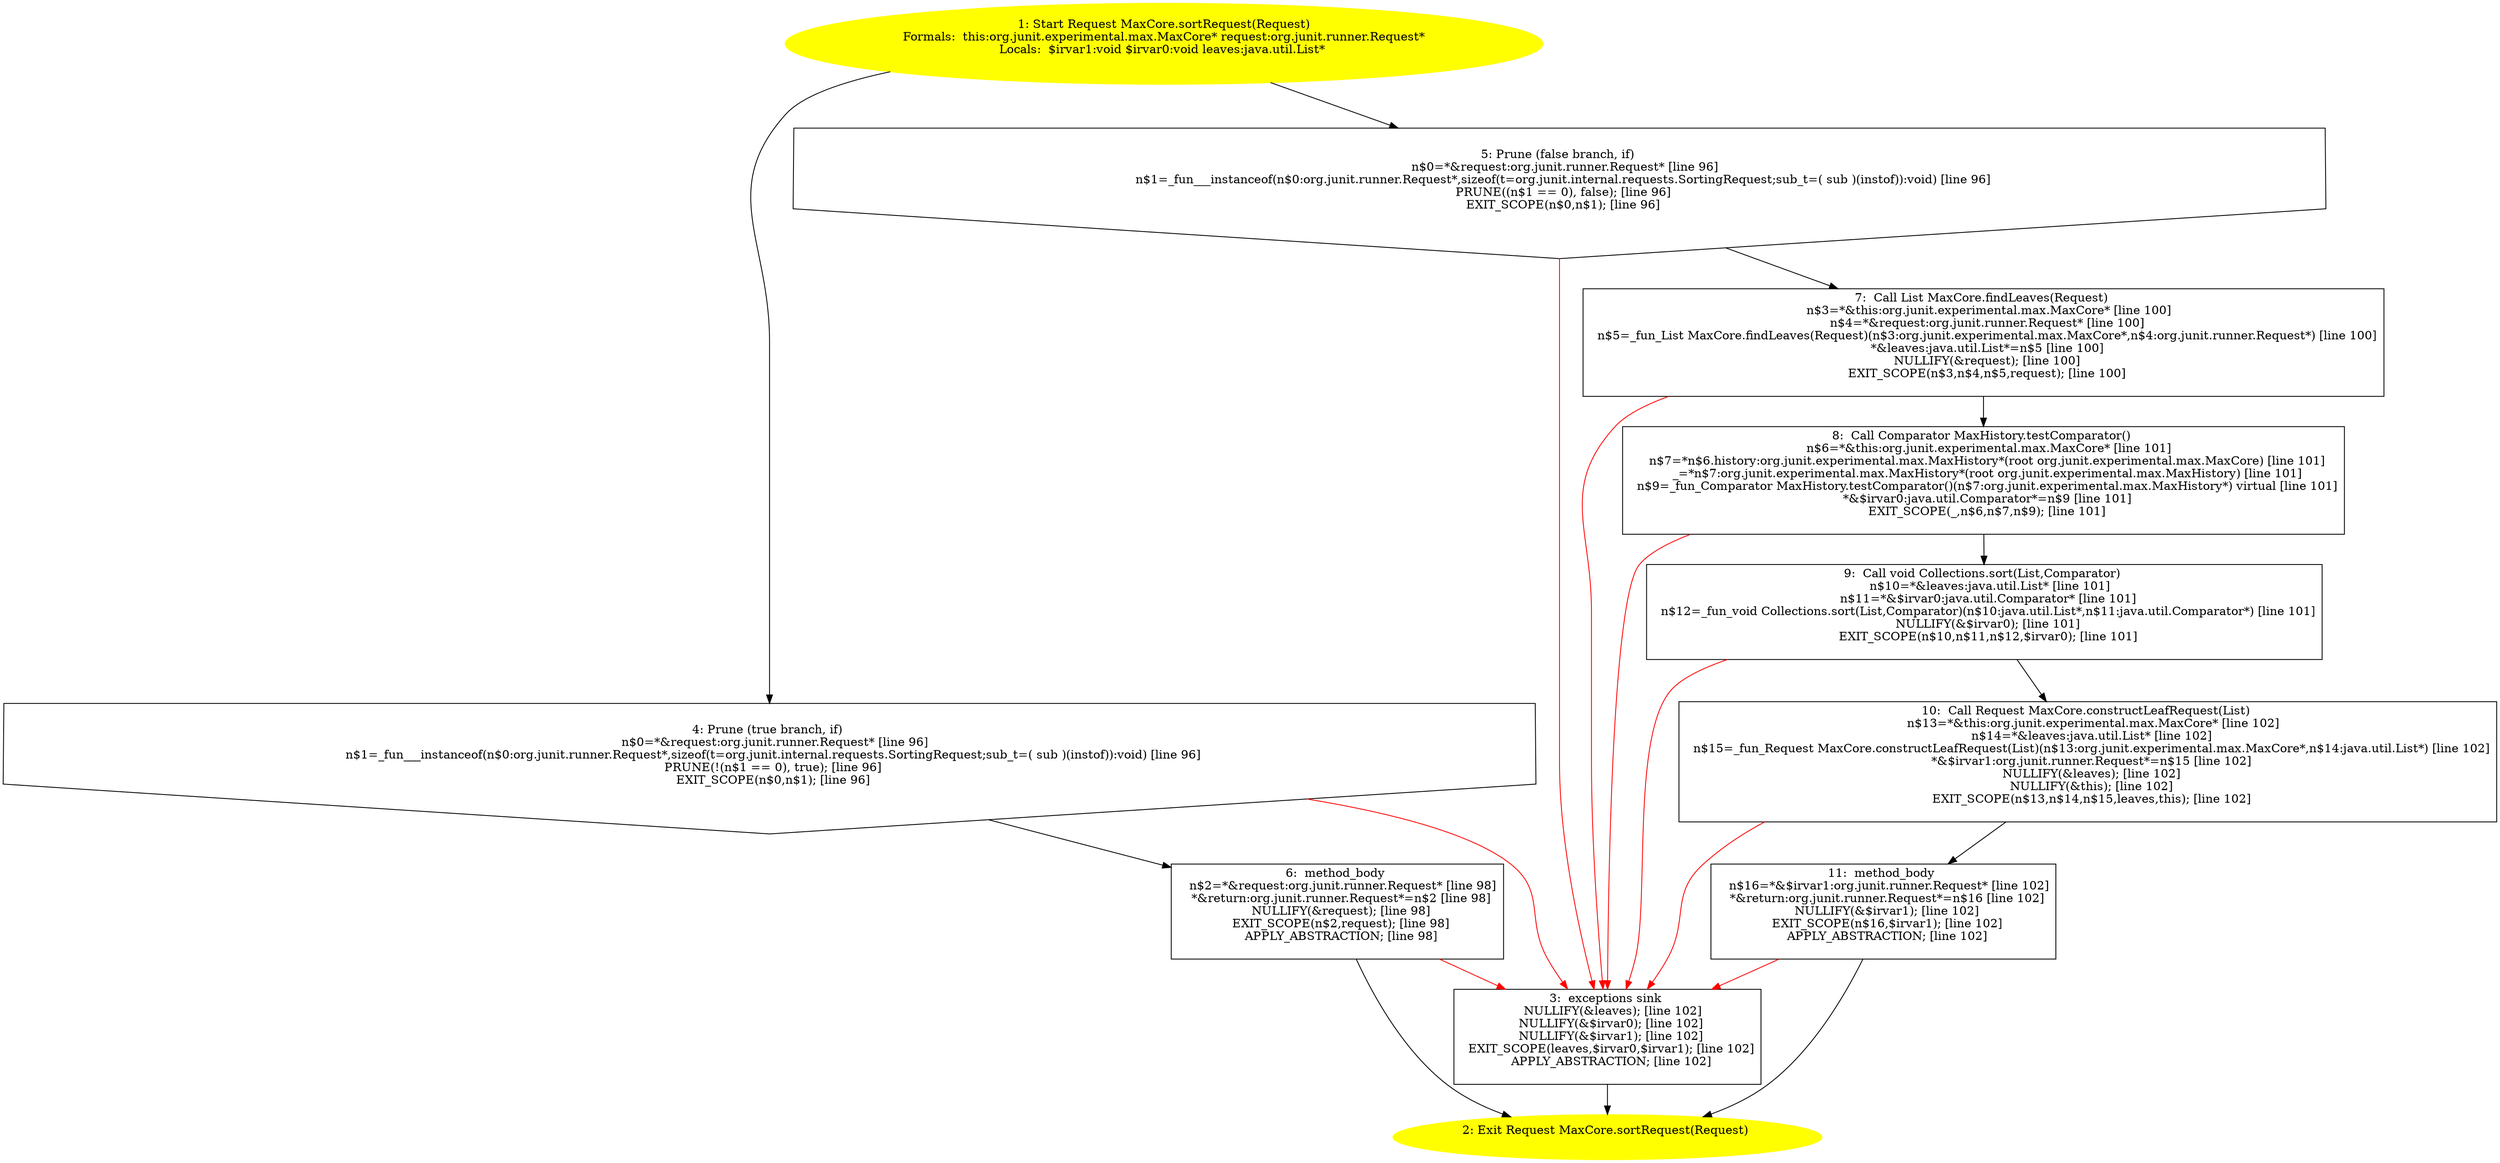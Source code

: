 /* @generated */
digraph cfg {
"org.junit.experimental.max.MaxCore.sortRequest(org.junit.runner.Request):org.junit.runner.Request.7a484ec84d14fa7af453fa4df101605a_1" [label="1: Start Request MaxCore.sortRequest(Request)\nFormals:  this:org.junit.experimental.max.MaxCore* request:org.junit.runner.Request*\nLocals:  $irvar1:void $irvar0:void leaves:java.util.List* \n  " color=yellow style=filled]
	

	 "org.junit.experimental.max.MaxCore.sortRequest(org.junit.runner.Request):org.junit.runner.Request.7a484ec84d14fa7af453fa4df101605a_1" -> "org.junit.experimental.max.MaxCore.sortRequest(org.junit.runner.Request):org.junit.runner.Request.7a484ec84d14fa7af453fa4df101605a_4" ;
	 "org.junit.experimental.max.MaxCore.sortRequest(org.junit.runner.Request):org.junit.runner.Request.7a484ec84d14fa7af453fa4df101605a_1" -> "org.junit.experimental.max.MaxCore.sortRequest(org.junit.runner.Request):org.junit.runner.Request.7a484ec84d14fa7af453fa4df101605a_5" ;
"org.junit.experimental.max.MaxCore.sortRequest(org.junit.runner.Request):org.junit.runner.Request.7a484ec84d14fa7af453fa4df101605a_2" [label="2: Exit Request MaxCore.sortRequest(Request) \n  " color=yellow style=filled]
	

"org.junit.experimental.max.MaxCore.sortRequest(org.junit.runner.Request):org.junit.runner.Request.7a484ec84d14fa7af453fa4df101605a_3" [label="3:  exceptions sink \n   NULLIFY(&leaves); [line 102]\n  NULLIFY(&$irvar0); [line 102]\n  NULLIFY(&$irvar1); [line 102]\n  EXIT_SCOPE(leaves,$irvar0,$irvar1); [line 102]\n  APPLY_ABSTRACTION; [line 102]\n " shape="box"]
	

	 "org.junit.experimental.max.MaxCore.sortRequest(org.junit.runner.Request):org.junit.runner.Request.7a484ec84d14fa7af453fa4df101605a_3" -> "org.junit.experimental.max.MaxCore.sortRequest(org.junit.runner.Request):org.junit.runner.Request.7a484ec84d14fa7af453fa4df101605a_2" ;
"org.junit.experimental.max.MaxCore.sortRequest(org.junit.runner.Request):org.junit.runner.Request.7a484ec84d14fa7af453fa4df101605a_4" [label="4: Prune (true branch, if) \n   n$0=*&request:org.junit.runner.Request* [line 96]\n  n$1=_fun___instanceof(n$0:org.junit.runner.Request*,sizeof(t=org.junit.internal.requests.SortingRequest;sub_t=( sub )(instof)):void) [line 96]\n  PRUNE(!(n$1 == 0), true); [line 96]\n  EXIT_SCOPE(n$0,n$1); [line 96]\n " shape="invhouse"]
	

	 "org.junit.experimental.max.MaxCore.sortRequest(org.junit.runner.Request):org.junit.runner.Request.7a484ec84d14fa7af453fa4df101605a_4" -> "org.junit.experimental.max.MaxCore.sortRequest(org.junit.runner.Request):org.junit.runner.Request.7a484ec84d14fa7af453fa4df101605a_6" ;
	 "org.junit.experimental.max.MaxCore.sortRequest(org.junit.runner.Request):org.junit.runner.Request.7a484ec84d14fa7af453fa4df101605a_4" -> "org.junit.experimental.max.MaxCore.sortRequest(org.junit.runner.Request):org.junit.runner.Request.7a484ec84d14fa7af453fa4df101605a_3" [color="red" ];
"org.junit.experimental.max.MaxCore.sortRequest(org.junit.runner.Request):org.junit.runner.Request.7a484ec84d14fa7af453fa4df101605a_5" [label="5: Prune (false branch, if) \n   n$0=*&request:org.junit.runner.Request* [line 96]\n  n$1=_fun___instanceof(n$0:org.junit.runner.Request*,sizeof(t=org.junit.internal.requests.SortingRequest;sub_t=( sub )(instof)):void) [line 96]\n  PRUNE((n$1 == 0), false); [line 96]\n  EXIT_SCOPE(n$0,n$1); [line 96]\n " shape="invhouse"]
	

	 "org.junit.experimental.max.MaxCore.sortRequest(org.junit.runner.Request):org.junit.runner.Request.7a484ec84d14fa7af453fa4df101605a_5" -> "org.junit.experimental.max.MaxCore.sortRequest(org.junit.runner.Request):org.junit.runner.Request.7a484ec84d14fa7af453fa4df101605a_7" ;
	 "org.junit.experimental.max.MaxCore.sortRequest(org.junit.runner.Request):org.junit.runner.Request.7a484ec84d14fa7af453fa4df101605a_5" -> "org.junit.experimental.max.MaxCore.sortRequest(org.junit.runner.Request):org.junit.runner.Request.7a484ec84d14fa7af453fa4df101605a_3" [color="red" ];
"org.junit.experimental.max.MaxCore.sortRequest(org.junit.runner.Request):org.junit.runner.Request.7a484ec84d14fa7af453fa4df101605a_6" [label="6:  method_body \n   n$2=*&request:org.junit.runner.Request* [line 98]\n  *&return:org.junit.runner.Request*=n$2 [line 98]\n  NULLIFY(&request); [line 98]\n  EXIT_SCOPE(n$2,request); [line 98]\n  APPLY_ABSTRACTION; [line 98]\n " shape="box"]
	

	 "org.junit.experimental.max.MaxCore.sortRequest(org.junit.runner.Request):org.junit.runner.Request.7a484ec84d14fa7af453fa4df101605a_6" -> "org.junit.experimental.max.MaxCore.sortRequest(org.junit.runner.Request):org.junit.runner.Request.7a484ec84d14fa7af453fa4df101605a_2" ;
	 "org.junit.experimental.max.MaxCore.sortRequest(org.junit.runner.Request):org.junit.runner.Request.7a484ec84d14fa7af453fa4df101605a_6" -> "org.junit.experimental.max.MaxCore.sortRequest(org.junit.runner.Request):org.junit.runner.Request.7a484ec84d14fa7af453fa4df101605a_3" [color="red" ];
"org.junit.experimental.max.MaxCore.sortRequest(org.junit.runner.Request):org.junit.runner.Request.7a484ec84d14fa7af453fa4df101605a_7" [label="7:  Call List MaxCore.findLeaves(Request) \n   n$3=*&this:org.junit.experimental.max.MaxCore* [line 100]\n  n$4=*&request:org.junit.runner.Request* [line 100]\n  n$5=_fun_List MaxCore.findLeaves(Request)(n$3:org.junit.experimental.max.MaxCore*,n$4:org.junit.runner.Request*) [line 100]\n  *&leaves:java.util.List*=n$5 [line 100]\n  NULLIFY(&request); [line 100]\n  EXIT_SCOPE(n$3,n$4,n$5,request); [line 100]\n " shape="box"]
	

	 "org.junit.experimental.max.MaxCore.sortRequest(org.junit.runner.Request):org.junit.runner.Request.7a484ec84d14fa7af453fa4df101605a_7" -> "org.junit.experimental.max.MaxCore.sortRequest(org.junit.runner.Request):org.junit.runner.Request.7a484ec84d14fa7af453fa4df101605a_8" ;
	 "org.junit.experimental.max.MaxCore.sortRequest(org.junit.runner.Request):org.junit.runner.Request.7a484ec84d14fa7af453fa4df101605a_7" -> "org.junit.experimental.max.MaxCore.sortRequest(org.junit.runner.Request):org.junit.runner.Request.7a484ec84d14fa7af453fa4df101605a_3" [color="red" ];
"org.junit.experimental.max.MaxCore.sortRequest(org.junit.runner.Request):org.junit.runner.Request.7a484ec84d14fa7af453fa4df101605a_8" [label="8:  Call Comparator MaxHistory.testComparator() \n   n$6=*&this:org.junit.experimental.max.MaxCore* [line 101]\n  n$7=*n$6.history:org.junit.experimental.max.MaxHistory*(root org.junit.experimental.max.MaxCore) [line 101]\n  _=*n$7:org.junit.experimental.max.MaxHistory*(root org.junit.experimental.max.MaxHistory) [line 101]\n  n$9=_fun_Comparator MaxHistory.testComparator()(n$7:org.junit.experimental.max.MaxHistory*) virtual [line 101]\n  *&$irvar0:java.util.Comparator*=n$9 [line 101]\n  EXIT_SCOPE(_,n$6,n$7,n$9); [line 101]\n " shape="box"]
	

	 "org.junit.experimental.max.MaxCore.sortRequest(org.junit.runner.Request):org.junit.runner.Request.7a484ec84d14fa7af453fa4df101605a_8" -> "org.junit.experimental.max.MaxCore.sortRequest(org.junit.runner.Request):org.junit.runner.Request.7a484ec84d14fa7af453fa4df101605a_9" ;
	 "org.junit.experimental.max.MaxCore.sortRequest(org.junit.runner.Request):org.junit.runner.Request.7a484ec84d14fa7af453fa4df101605a_8" -> "org.junit.experimental.max.MaxCore.sortRequest(org.junit.runner.Request):org.junit.runner.Request.7a484ec84d14fa7af453fa4df101605a_3" [color="red" ];
"org.junit.experimental.max.MaxCore.sortRequest(org.junit.runner.Request):org.junit.runner.Request.7a484ec84d14fa7af453fa4df101605a_9" [label="9:  Call void Collections.sort(List,Comparator) \n   n$10=*&leaves:java.util.List* [line 101]\n  n$11=*&$irvar0:java.util.Comparator* [line 101]\n  n$12=_fun_void Collections.sort(List,Comparator)(n$10:java.util.List*,n$11:java.util.Comparator*) [line 101]\n  NULLIFY(&$irvar0); [line 101]\n  EXIT_SCOPE(n$10,n$11,n$12,$irvar0); [line 101]\n " shape="box"]
	

	 "org.junit.experimental.max.MaxCore.sortRequest(org.junit.runner.Request):org.junit.runner.Request.7a484ec84d14fa7af453fa4df101605a_9" -> "org.junit.experimental.max.MaxCore.sortRequest(org.junit.runner.Request):org.junit.runner.Request.7a484ec84d14fa7af453fa4df101605a_10" ;
	 "org.junit.experimental.max.MaxCore.sortRequest(org.junit.runner.Request):org.junit.runner.Request.7a484ec84d14fa7af453fa4df101605a_9" -> "org.junit.experimental.max.MaxCore.sortRequest(org.junit.runner.Request):org.junit.runner.Request.7a484ec84d14fa7af453fa4df101605a_3" [color="red" ];
"org.junit.experimental.max.MaxCore.sortRequest(org.junit.runner.Request):org.junit.runner.Request.7a484ec84d14fa7af453fa4df101605a_10" [label="10:  Call Request MaxCore.constructLeafRequest(List) \n   n$13=*&this:org.junit.experimental.max.MaxCore* [line 102]\n  n$14=*&leaves:java.util.List* [line 102]\n  n$15=_fun_Request MaxCore.constructLeafRequest(List)(n$13:org.junit.experimental.max.MaxCore*,n$14:java.util.List*) [line 102]\n  *&$irvar1:org.junit.runner.Request*=n$15 [line 102]\n  NULLIFY(&leaves); [line 102]\n  NULLIFY(&this); [line 102]\n  EXIT_SCOPE(n$13,n$14,n$15,leaves,this); [line 102]\n " shape="box"]
	

	 "org.junit.experimental.max.MaxCore.sortRequest(org.junit.runner.Request):org.junit.runner.Request.7a484ec84d14fa7af453fa4df101605a_10" -> "org.junit.experimental.max.MaxCore.sortRequest(org.junit.runner.Request):org.junit.runner.Request.7a484ec84d14fa7af453fa4df101605a_11" ;
	 "org.junit.experimental.max.MaxCore.sortRequest(org.junit.runner.Request):org.junit.runner.Request.7a484ec84d14fa7af453fa4df101605a_10" -> "org.junit.experimental.max.MaxCore.sortRequest(org.junit.runner.Request):org.junit.runner.Request.7a484ec84d14fa7af453fa4df101605a_3" [color="red" ];
"org.junit.experimental.max.MaxCore.sortRequest(org.junit.runner.Request):org.junit.runner.Request.7a484ec84d14fa7af453fa4df101605a_11" [label="11:  method_body \n   n$16=*&$irvar1:org.junit.runner.Request* [line 102]\n  *&return:org.junit.runner.Request*=n$16 [line 102]\n  NULLIFY(&$irvar1); [line 102]\n  EXIT_SCOPE(n$16,$irvar1); [line 102]\n  APPLY_ABSTRACTION; [line 102]\n " shape="box"]
	

	 "org.junit.experimental.max.MaxCore.sortRequest(org.junit.runner.Request):org.junit.runner.Request.7a484ec84d14fa7af453fa4df101605a_11" -> "org.junit.experimental.max.MaxCore.sortRequest(org.junit.runner.Request):org.junit.runner.Request.7a484ec84d14fa7af453fa4df101605a_2" ;
	 "org.junit.experimental.max.MaxCore.sortRequest(org.junit.runner.Request):org.junit.runner.Request.7a484ec84d14fa7af453fa4df101605a_11" -> "org.junit.experimental.max.MaxCore.sortRequest(org.junit.runner.Request):org.junit.runner.Request.7a484ec84d14fa7af453fa4df101605a_3" [color="red" ];
}

